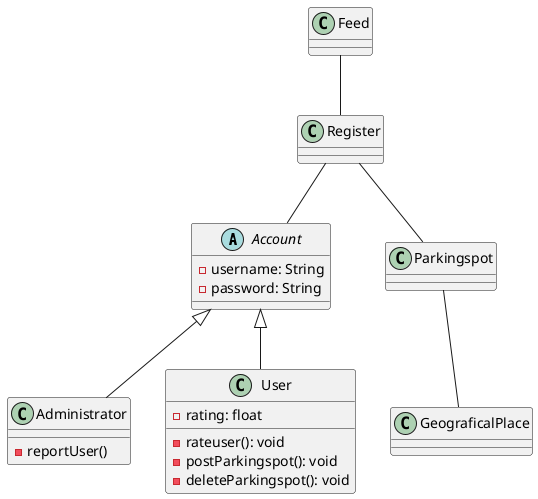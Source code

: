 @startuml klassediagram

Abstract Class Account {
    -username: String
    -password: String
}

Class Administrator {
    -reportUser()
}

Class User {
    -rating: float

    -rateuser(): void
    -postParkingspot(): void
    -deleteParkingspot(): void
}

Class Register {
    
}

Feed -- Register
Register -- Account
Account <|-- Administrator
Account <|-- User
Register -- Parkingspot
Parkingspot -- GeograficalPlace

@enduml